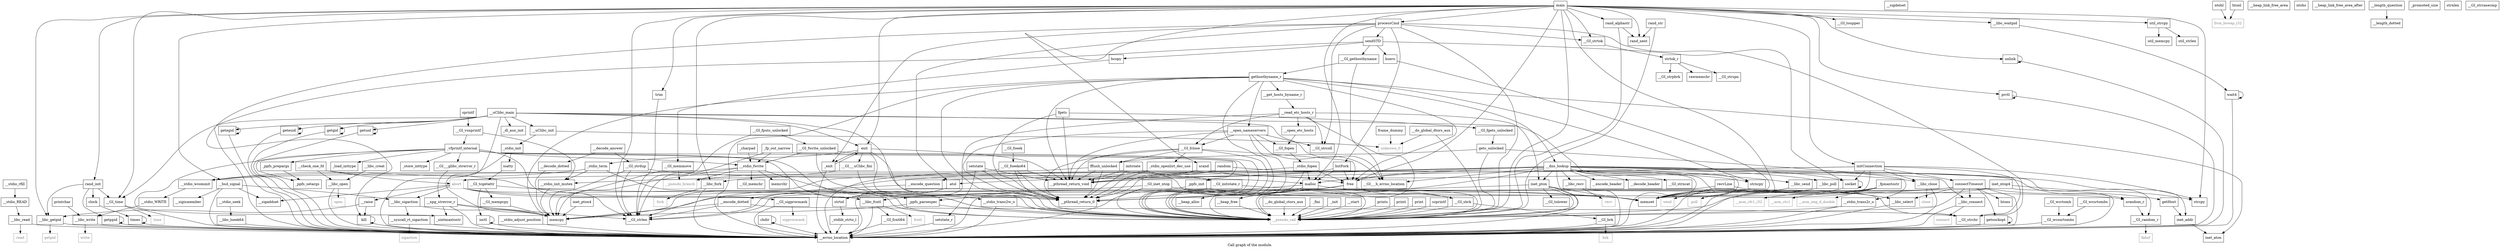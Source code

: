 digraph "Call graph of the module." {
  label="Call graph of the module.";
  node [shape=record];

  Node___libc_getpid [label="{__libc_getpid}"];
  Node_exit [label="{exit}"];
  Node___heap_free [label="{__heap_free}"];
  Node_htons [label="{htons}"];
  Node_random [label="{random}"];
  Node___GI_strcoll [label="{__GI_strcoll}"];
  Node_socket [label="{socket}"];
  Node_strcpy [label="{strcpy}"];
  Node_inet_addr [label="{inet_addr}"];
  Node___bsd_signal [label="{__bsd_signal}"];
  Node___GI___uClibc_fini [label="{__GI___uClibc_fini}"];
  Node___pthread_return_0 [label="{__pthread_return_0}"];
  Node_setstate [label="{setstate}"];
  Node___GI_gethostbyname [label="{__GI_gethostbyname}"];
  Node___GI_strlen [label="{__GI_strlen}"];
  Node__stdlib_strto_l [label="{_stdlib_strto_l}"];
  Node_bcopy [label="{bcopy}"];
  Node___sigismember [label="{__sigismember}"];
  Node_getppid [label="{getppid}"];
  Node_kill [label="{kill}"];
  Node_atol [label="{atol}"];
  Node_prctl [label="{prctl}"];
  Node___sigaddset [label="{__sigaddset}"];
  Node_bzero [label="{bzero}"];
  Node___sigdelset [label="{__sigdelset}"];
  Node_initstate [label="{initstate}"];
  Node_gethostbyname_r [label="{gethostbyname_r}"];
  Node_srand [label="{srand}"];
  Node___GI_strtok [label="{__GI_strtok}"];
  Node_malloc [label="{malloc}"];
  Node_free [label="{free}"];
  Node___libc_select [label="{__libc_select}"];
  Node___GI_time [label="{__GI_time}"];
  Node_unlink [label="{unlink}"];
  Node_setstate_r [label="{setstate_r}"];
  Node___libc_connect [label="{__libc_connect}"];
  Node___GI_random_r [label="{__GI_random_r}"];
  Node_getsockopt [label="{getsockopt}"];
  Node___pthread_return_void [label="{__pthread_return_void}"];
  Node___check_one_fd [label="{__check_one_fd}"];
  Node___libc_waitpid [label="{__libc_waitpid}"];
  Node___heap_alloc [label="{__heap_alloc}"];
  Node_ntohl [label="{ntohl}"];
  Node_srandom_r [label="{srandom_r}"];
  Node___libc_recv [label="{__libc_recv}"];
  Node___GI_initstate_r [label="{__GI_initstate_r}"];
  Node___heap_link_free_area [label="{__heap_link_free_area}"];
  Node_ntohs [label="{ntohs}"];
  Node___libc_write [label="{__libc_write}"];
  Node___GI_toupper [label="{__GI_toupper}"];
  Node___errno_location [label="{__errno_location}"];
  Node___heap_link_free_area_after [label="{__heap_link_free_area_after}"];
  Node_clock [label="{clock}"];
  Node_htonl [label="{htonl}"];
  Node_memset [label="{memset}"];
  Node___libc_send [label="{__libc_send}"];
  Node_strtol [label="{strtol}"];
  Node___GI_strchr [label="{__GI_strchr}"];
  Node_inet_pton4 [label="{inet_pton4}"];
  Node_inet_pton [label="{inet_pton}"];
  Node_inet_ntop4 [label="{inet_ntop4}"];
  Node___GI_inet_ntop [label="{__GI_inet_ntop}"];
  Node___encode_header [label="{__encode_header}"];
  Node___decode_header [label="{__decode_header}"];
  Node___encode_question [label="{__encode_question}"];
  Node___length_question [label="{__length_question}"];
  Node___decode_answer [label="{__decode_answer}"];
  Node___open_etc_hosts [label="{__open_etc_hosts}"];
  Node___read_etc_hosts_r [label="{__read_etc_hosts_r}"];
  Node___raise [label="{__raise}"];
  Node_ioctl [label="{ioctl}"];
  Node___GI_tolower [label="{__GI_tolower}"];
  Node_sprintf [label="{sprintf}"];
  Node___GI_vsnprintf [label="{__GI_vsnprintf}"];
  Node___stdio_WRITE [label="{__stdio_WRITE}"];
  Node__charpad [label="{_charpad}"];
  Node__fp_out_narrow [label="{_fp_out_narrow}"];
  Node__vfprintf_internal [label="{_vfprintf_internal}"];
  Node__ppfs_init [label="{_ppfs_init}"];
  Node__ppfs_prepargs [label="{_ppfs_prepargs}"];
  Node__ppfs_setargs [label="{_ppfs_setargs}"];
  Node__promoted_size [label="{_promoted_size}"];
  Node__ppfs_parsespec [label="{_ppfs_parsespec}"];
  Node_getc_unlocked [label="{getc_unlocked}"];
  Node___GI_fputs_unlocked [label="{__GI_fputs_unlocked}"];
  Node___GI_fwrite_unlocked [label="{__GI_fwrite_unlocked}"];
  Node___GI_mempcpy [label="{__GI_mempcpy}"];
  Node_strnlen [label="{strnlen}"];
  Node___GI___glibc_strerror_r [label="{__GI___glibc_strerror_r}"];
  Node___xpg_strerror_r [label="{__xpg_strerror_r}"];
  Node___GI_strcasecmp [label="{__GI_strcasecmp}"];
  Node___encode_dotted [label="{__encode_dotted}"];
  Node___decode_dotted [label="{__decode_dotted}"];
  Node___length_dotted [label="{__length_dotted}"];
  Node___GI_wcrtomb [label="{__GI_wcrtomb}"];
  Node___GI_wcsrtombs [label="{__GI_wcsrtombs}"];
  Node___GI_wcsnrtombs [label="{__GI_wcsnrtombs}"];
  Node___stdio_READ [label="{__stdio_READ}"];
  Node___stdio_fwrite [label="{__stdio_fwrite}"];
  Node___stdio_rfill [label="{__stdio_rfill}"];
  Node___stdio_trans2r_o [label="{__stdio_trans2r_o}"];
  Node___stdio_trans2w_o [label="{__stdio_trans2w_o}"];
  Node__load_inttype [label="{_load_inttype}"];
  Node__store_inttype [label="{_store_inttype}"];
  Node___uClibc_init [label="{__uClibc_init}"];
  Node___uClibc_main [label="{__uClibc_main}"];
  Node___libc_sigaction [label="{__libc_sigaction}"];
  Node___syscall_rt_sigaction [label="{__syscall_rt_sigaction}"];
  Node_getegid [label="{getegid}"];
  Node_geteuid [label="{geteuid}"];
  Node_getgid [label="{getgid}"];
  Node_getuid [label="{getuid}"];
  Node___libc_open [label="{__libc_open}"];
  Node___libc_creat [label="{__libc_creat}"];
  Node___GI_sbrk [label="{__GI_sbrk}"];
  Node_times [label="{times}"];
  Node_wait4 [label="{wait4}"];
  Node___GI___h_errno_location [label="{__GI___h_errno_location}"];
  Node_memcpy [label="{memcpy}"];
  Node___GI_memmove [label="{__GI_memmove}"];
  Node_strncpy [label="{strncpy}"];
  Node_strtok_r [label="{strtok_r}"];
  Node___GI_strpbrk [label="{__GI_strpbrk}"];
  Node_inet_aton [label="{inet_aton}"];
  Node___dns_lookup [label="{__dns_lookup}"];
  Node___open_nameservers [label="{__open_nameservers}"];
  Node___get_hosts_byname_r [label="{__get_hosts_byname_r}"];
  Node_abort [label="{abort}"];
  Node__dl_aux_init [label="{_dl_aux_init}"];
  Node___GI_brk [label="{__GI_brk}"];
  Node___libc_poll [label="{__libc_poll}"];
  Node___GI_sigprocmask [label="{__GI_sigprocmask}"];
  Node___GI_fclose [label="{__GI_fclose}"];
  Node___GI_fopen [label="{__GI_fopen}"];
  Node__stdio_fopen [label="{_stdio_fopen}"];
  Node__stdio_init [label="{_stdio_init}"];
  Node___stdio_init_mutex [label="{__stdio_init_mutex}"];
  Node__stdio_term [label="{_stdio_term}"];
  Node___stdio_wcommit [label="{__stdio_wcommit}"];
  Node_fgets [label="{fgets}"];
  Node__stdio_openlist_dec_use [label="{_stdio_openlist_dec_use}"];
  Node_fflush_unlocked [label="{fflush_unlocked}"];
  Node_rawmemchr [label="{rawmemchr}"];
  Node___GI_strncat [label="{__GI_strncat}"];
  Node___GI_strspn [label="{__GI_strspn}"];
  Node___GI_strdup [label="{__GI_strdup}"];
  Node_isatty [label="{isatty}"];
  Node___GI_tcgetattr [label="{__GI_tcgetattr}"];
  Node__uintmaxtostr [label="{_uintmaxtostr}"];
  Node__fpmaxtostr [label="{_fpmaxtostr}"];
  Node___GI_memchr [label="{__GI_memchr}"];
  Node_memrchr [label="{memrchr}"];
  Node___libc_read [label="{__libc_read}"];
  Node___GI_fseek [label="{__GI_fseek}"];
  Node___GI_fseeko64 [label="{__GI_fseeko64}"];
  Node___stdio_adjust_position [label="{__stdio_adjust_position}"];
  Node___stdio_seek [label="{__stdio_seek}"];
  Node___libc_lseek64 [label="{__libc_lseek64}"];
  Node___do_global_ctors_aux [label="{__do_global_ctors_aux}"];
  Node__fini [label="{_fini}"];
  Node___asm_neg_d_double [color="gray50", fontcolor="gray50", label="{__asm_neg_d_double}"];
  Node___asm_cfc1_i32 [color="gray50", fontcolor="gray50", label="{__asm_cfc1_i32}"];
  Node___asm_ctc1 [color="gray50", fontcolor="gray50", label="{__asm_ctc1}"];
  Node_unknown_0 [color="gray50", fontcolor="gray50", label="{unknown_0}"];
  Node_fcntl [color="gray50", fontcolor="gray50", label="{fcntl}"];
  Node_close [color="gray50", fontcolor="gray50", label="{close}"];
  Node_fork [color="gray50", fontcolor="gray50", label="{fork}"];
  Node_getpid [color="gray50", fontcolor="gray50", label="{getpid}"];
  Node_time [color="gray50", fontcolor="gray50", label="{time}"];
  Node_write [color="gray50", fontcolor="gray50", label="{write}"];
  Node_connect [color="gray50", fontcolor="gray50", label="{connect}"];
  Node_recv [color="gray50", fontcolor="gray50", label="{recv}"];
  Node_send [color="gray50", fontcolor="gray50", label="{send}"];
  Node_sigaction [color="gray50", fontcolor="gray50", label="{sigaction}"];
  Node_open [color="gray50", fontcolor="gray50", label="{open}"];
  Node_brk [color="gray50", fontcolor="gray50", label="{brk}"];
  Node_poll [color="gray50", fontcolor="gray50", label="{poll}"];
  Node_sigprocmask [color="gray50", fontcolor="gray50", label="{sigprocmask}"];
  Node_read [color="gray50", fontcolor="gray50", label="{read}"];
  Node_llvm_bswap_i32 [color="gray50", fontcolor="gray50", label="{llvm_bswap_i32}"];
  Node_abort [color="gray50", fontcolor="gray50", label="{abort}"];
  Node_fabsf [color="gray50", fontcolor="gray50", label="{fabsf}"];
  Node___GI_fgets_unlocked [label="{__GI_fgets_unlocked}"];
  Node___pseudo_call [color="gray50", fontcolor="gray50", label="{__pseudo_call}"];
  Node___pseudo_branch [color="gray50", fontcolor="gray50", label="{__pseudo_branch}"];
  Node__init [label="{_init}"];
  Node___do_global_dtors_aux [label="{__do_global_dtors_aux}"];
  Node_frame_dummy [label="{frame_dummy}"];
  Node___start [label="{__start}"];
  Node_rand_init [label="{rand_init}"];
  Node_rand_next [label="{rand_next}"];
  Node_rand_str [label="{rand_str}"];
  Node_rand_alphastr [label="{rand_alphastr}"];
  Node_util_strlen [label="{util_strlen}"];
  Node_util_memcpy [label="{util_memcpy}"];
  Node_util_strcpy [label="{util_strcpy}"];
  Node_printchar [label="{printchar}"];
  Node_prints [label="{prints}"];
  Node_printi [label="{printi}"];
  Node_print [label="{print}"];
  Node_szprintf [label="{szprintf}"];
  Node_trim [label="{trim}"];
  Node_getHost [label="{getHost}"];
  Node_recvLine [label="{recvLine}"];
  Node_connectTimeout [label="{connectTimeout}"];
  Node_listFork [label="{listFork}"];
  Node_sendSTD [label="{sendSTD}"];
  Node_processCmd [label="{processCmd}"];
  Node_initConnection [label="{initConnection}"];
  Node_main [label="{main}"];
  Node___libc_fcntl [label="{__libc_fcntl}"];
  Node___GI_fcntl64 [label="{__GI_fcntl64}"];
  Node__exit [label="{_exit}"];
  Node_chdir [label="{chdir}"];
  Node___libc_close [label="{__libc_close}"];
  Node___libc_fork [label="{__libc_fork}"];
  Node___libc_getpid -> Node___errno_location;
  Node___libc_getpid -> Node_getpid;
  Node_exit -> Node___GI___uClibc_fini;
  Node_exit -> Node___pthread_return_0;
  Node_exit -> Node___pthread_return_void;
  Node_exit -> Node__stdio_term;
  Node_exit -> Node___pseudo_call;
  Node_exit -> Node__exit;
  Node___heap_free -> Node___pseudo_call;
  Node_random -> Node___pthread_return_0;
  Node_random -> Node___GI_random_r;
  Node_random -> Node___pthread_return_void;
  Node_socket -> Node_socket;
  Node_socket -> Node___errno_location;
  Node_inet_addr -> Node_inet_aton;
  Node___bsd_signal -> Node___sigismember;
  Node___bsd_signal -> Node___sigaddset;
  Node___bsd_signal -> Node___errno_location;
  Node___bsd_signal -> Node___libc_sigaction;
  Node___GI___uClibc_fini -> Node___pseudo_call;
  Node___GI___uClibc_fini -> Node___pseudo_branch;
  Node_setstate -> Node___pthread_return_0;
  Node_setstate -> Node_setstate_r;
  Node_setstate -> Node___pthread_return_void;
  Node___GI_gethostbyname -> Node_gethostbyname_r;
  Node___GI_gethostbyname -> Node___GI___h_errno_location;
  Node__stdlib_strto_l -> Node___errno_location;
  Node_bcopy -> Node___GI_memmove;
  Node_getppid -> Node_getppid;
  Node_getppid -> Node___errno_location;
  Node_kill -> Node_kill;
  Node_kill -> Node___errno_location;
  Node_atol -> Node_strtol;
  Node_prctl -> Node_prctl;
  Node_prctl -> Node___errno_location;
  Node_bzero -> Node_memset;
  Node_initstate -> Node___pthread_return_0;
  Node_initstate -> Node___pthread_return_void;
  Node_initstate -> Node___GI_initstate_r;
  Node_gethostbyname_r -> Node___pthread_return_0;
  Node_gethostbyname_r -> Node_free;
  Node_gethostbyname_r -> Node___pthread_return_void;
  Node_gethostbyname_r -> Node___errno_location;
  Node_gethostbyname_r -> Node_memcpy;
  Node_gethostbyname_r -> Node_strncpy;
  Node_gethostbyname_r -> Node_inet_aton;
  Node_gethostbyname_r -> Node___dns_lookup;
  Node_gethostbyname_r -> Node___open_nameservers;
  Node_gethostbyname_r -> Node___get_hosts_byname_r;
  Node_gethostbyname_r -> Node___pseudo_call;
  Node_srand -> Node___pthread_return_0;
  Node_srand -> Node___pthread_return_void;
  Node_srand -> Node_srandom_r;
  Node___GI_strtok -> Node_strtok_r;
  Node_malloc -> Node___heap_free;
  Node_malloc -> Node___pthread_return_0;
  Node_malloc -> Node___heap_alloc;
  Node_malloc -> Node___GI_sbrk;
  Node_malloc -> Node___pseudo_call;
  Node_free -> Node___heap_free;
  Node_free -> Node___pthread_return_0;
  Node_free -> Node___GI_sbrk;
  Node_free -> Node___pseudo_call;
  Node___libc_select -> Node___errno_location;
  Node___GI_time -> Node___errno_location;
  Node___GI_time -> Node_time;
  Node_unlink -> Node_unlink;
  Node_unlink -> Node___errno_location;
  Node_setstate_r -> Node___errno_location;
  Node___libc_connect -> Node___errno_location;
  Node___libc_connect -> Node_connect;
  Node___GI_random_r -> Node_fabsf;
  Node_getsockopt -> Node_getsockopt;
  Node_getsockopt -> Node___errno_location;
  Node___check_one_fd -> Node___libc_open;
  Node___check_one_fd -> Node_abort;
  Node___check_one_fd -> Node___libc_fcntl;
  Node___libc_waitpid -> Node_wait4;
  Node_ntohl -> Node_llvm_bswap_i32;
  Node_srandom_r -> Node___GI_random_r;
  Node___libc_recv -> Node___errno_location;
  Node___libc_recv -> Node_recv;
  Node___GI_initstate_r -> Node_srandom_r;
  Node___GI_initstate_r -> Node___errno_location;
  Node___libc_write -> Node___errno_location;
  Node___libc_write -> Node_write;
  Node_clock -> Node_times;
  Node_htonl -> Node_llvm_bswap_i32;
  Node___libc_send -> Node___errno_location;
  Node___libc_send -> Node_send;
  Node_strtol -> Node__stdlib_strto_l;
  Node_inet_pton4 -> Node_memcpy;
  Node_inet_pton -> Node___errno_location;
  Node_inet_pton -> Node_memset;
  Node_inet_pton -> Node___GI_strchr;
  Node_inet_pton -> Node___GI_tolower;
  Node_inet_pton -> Node_memcpy;
  Node_inet_pton -> Node___pseudo_call;
  Node_inet_ntop4 -> Node_strcpy;
  Node_inet_ntop4 -> Node___GI_strlen;
  Node_inet_ntop4 -> Node___errno_location;
  Node_inet_ntop4 -> Node_memset;
  Node___GI_inet_ntop -> Node___GI_strlen;
  Node___GI_inet_ntop -> Node___errno_location;
  Node___GI_inet_ntop -> Node_memset;
  Node___GI_inet_ntop -> Node___pseudo_call;
  Node___encode_question -> Node___encode_dotted;
  Node___length_question -> Node___length_dotted;
  Node___decode_answer -> Node___decode_dotted;
  Node___decode_answer -> Node___GI_strdup;
  Node___open_etc_hosts -> Node___GI_fopen;
  Node___read_etc_hosts_r -> Node___GI_strcoll;
  Node___read_etc_hosts_r -> Node___errno_location;
  Node___read_etc_hosts_r -> Node_inet_pton;
  Node___read_etc_hosts_r -> Node___open_etc_hosts;
  Node___read_etc_hosts_r -> Node___GI_fclose;
  Node___read_etc_hosts_r -> Node___pseudo_call;
  Node___raise -> Node___libc_getpid;
  Node___raise -> Node_kill;
  Node_ioctl -> Node___errno_location;
  Node_ioctl -> Node_ioctl;
  Node_sprintf -> Node___GI_vsnprintf;
  Node___GI_vsnprintf -> Node__vfprintf_internal;
  Node___GI_vsnprintf -> Node___stdio_init_mutex;
  Node___stdio_WRITE -> Node___libc_write;
  Node__charpad -> Node___stdio_fwrite;
  Node__fp_out_narrow -> Node___GI_strlen;
  Node__fp_out_narrow -> Node___stdio_fwrite;
  Node__fp_out_narrow -> Node___pseudo_call;
  Node__vfprintf_internal -> Node___GI_strlen;
  Node__vfprintf_internal -> Node__ppfs_init;
  Node__vfprintf_internal -> Node__ppfs_prepargs;
  Node__vfprintf_internal -> Node__ppfs_setargs;
  Node__vfprintf_internal -> Node__ppfs_parsespec;
  Node__vfprintf_internal -> Node___GI___glibc_strerror_r;
  Node__vfprintf_internal -> Node___stdio_fwrite;
  Node__vfprintf_internal -> Node__load_inttype;
  Node__vfprintf_internal -> Node__store_inttype;
  Node__vfprintf_internal -> Node__uintmaxtostr;
  Node__vfprintf_internal -> Node___pseudo_call;
  Node__ppfs_init -> Node_memset;
  Node__ppfs_init -> Node__ppfs_parsespec;
  Node__ppfs_prepargs -> Node__ppfs_setargs;
  Node__ppfs_parsespec -> Node_memcpy;
  Node__ppfs_parsespec -> Node___pseudo_call;
  Node_getc_unlocked -> Node___stdio_trans2r_o;
  Node_getc_unlocked -> Node_fflush_unlocked;
  Node_getc_unlocked -> Node___pseudo_call;
  Node___GI_fputs_unlocked -> Node___GI_strlen;
  Node___GI_fputs_unlocked -> Node___GI_fwrite_unlocked;
  Node___GI_fwrite_unlocked -> Node___stdio_fwrite;
  Node___GI_fwrite_unlocked -> Node___stdio_trans2w_o;
  Node___GI_fwrite_unlocked -> Node___pseudo_call;
  Node___GI_mempcpy -> Node_memcpy;
  Node___GI___glibc_strerror_r -> Node___xpg_strerror_r;
  Node___xpg_strerror_r -> Node___GI_strlen;
  Node___xpg_strerror_r -> Node___errno_location;
  Node___xpg_strerror_r -> Node_memcpy;
  Node___xpg_strerror_r -> Node__uintmaxtostr;
  Node___encode_dotted -> Node___GI_strlen;
  Node___encode_dotted -> Node___GI_strchr;
  Node___encode_dotted -> Node_memcpy;
  Node___decode_dotted -> Node_memcpy;
  Node___GI_wcrtomb -> Node___GI_wcsnrtombs;
  Node___GI_wcsrtombs -> Node___GI_wcsnrtombs;
  Node___GI_wcsnrtombs -> Node___errno_location;
  Node___stdio_READ -> Node___libc_read;
  Node___stdio_fwrite -> Node_memcpy;
  Node___stdio_fwrite -> Node___stdio_wcommit;
  Node___stdio_fwrite -> Node___GI_memchr;
  Node___stdio_fwrite -> Node_memrchr;
  Node___stdio_fwrite -> Node___pseudo_call;
  Node___stdio_fwrite -> Node___pseudo_branch;
  Node___stdio_rfill -> Node___stdio_READ;
  Node___stdio_trans2r_o -> Node___errno_location;
  Node___stdio_trans2r_o -> Node___pseudo_call;
  Node___stdio_trans2w_o -> Node___errno_location;
  Node___stdio_trans2w_o -> Node___pseudo_call;
  Node___uClibc_init -> Node__stdio_init;
  Node___uClibc_init -> Node_unknown_0;
  Node___uClibc_main -> Node_exit;
  Node___uClibc_main -> Node___errno_location;
  Node___uClibc_main -> Node_memset;
  Node___uClibc_main -> Node___uClibc_init;
  Node___uClibc_main -> Node_getegid;
  Node___uClibc_main -> Node_geteuid;
  Node___uClibc_main -> Node_getgid;
  Node___uClibc_main -> Node_getuid;
  Node___uClibc_main -> Node___GI___h_errno_location;
  Node___uClibc_main -> Node_memcpy;
  Node___uClibc_main -> Node__dl_aux_init;
  Node___uClibc_main -> Node___pseudo_call;
  Node___libc_sigaction -> Node___syscall_rt_sigaction;
  Node___libc_sigaction -> Node_memcpy;
  Node___syscall_rt_sigaction -> Node___errno_location;
  Node___syscall_rt_sigaction -> Node_sigaction;
  Node_getegid -> Node___errno_location;
  Node_getegid -> Node_getegid;
  Node_geteuid -> Node___errno_location;
  Node_geteuid -> Node_geteuid;
  Node_getgid -> Node___errno_location;
  Node_getgid -> Node_getgid;
  Node_getuid -> Node___errno_location;
  Node_getuid -> Node_getuid;
  Node___libc_open -> Node___errno_location;
  Node___libc_open -> Node_open;
  Node___libc_creat -> Node___libc_open;
  Node___GI_sbrk -> Node___GI_brk;
  Node___GI_sbrk -> Node___pseudo_call;
  Node_times -> Node___errno_location;
  Node_times -> Node_times;
  Node_wait4 -> Node___errno_location;
  Node_wait4 -> Node_wait4;
  Node___GI_memmove -> Node_memcpy;
  Node___GI_memmove -> Node___pseudo_branch;
  Node_strtok_r -> Node___GI_strpbrk;
  Node_strtok_r -> Node_rawmemchr;
  Node_strtok_r -> Node___GI_strspn;
  Node___dns_lookup -> Node_socket;
  Node___dns_lookup -> Node_inet_addr;
  Node___dns_lookup -> Node___pthread_return_0;
  Node___dns_lookup -> Node___GI_strlen;
  Node___dns_lookup -> Node_malloc;
  Node___dns_lookup -> Node_free;
  Node___dns_lookup -> Node___libc_connect;
  Node___dns_lookup -> Node___pthread_return_void;
  Node___dns_lookup -> Node___libc_recv;
  Node___dns_lookup -> Node___errno_location;
  Node___dns_lookup -> Node_memset;
  Node___dns_lookup -> Node___libc_send;
  Node___dns_lookup -> Node_inet_pton;
  Node___dns_lookup -> Node___encode_header;
  Node___dns_lookup -> Node___decode_header;
  Node___dns_lookup -> Node___encode_question;
  Node___dns_lookup -> Node___GI___h_errno_location;
  Node___dns_lookup -> Node_memcpy;
  Node___dns_lookup -> Node_strncpy;
  Node___dns_lookup -> Node___libc_poll;
  Node___dns_lookup -> Node___GI_strncat;
  Node___dns_lookup -> Node___pseudo_call;
  Node___dns_lookup -> Node___libc_close;
  Node___open_nameservers -> Node___GI_strcoll;
  Node___open_nameservers -> Node___pthread_return_0;
  Node___open_nameservers -> Node___pthread_return_void;
  Node___open_nameservers -> Node___GI___h_errno_location;
  Node___open_nameservers -> Node___GI_fclose;
  Node___open_nameservers -> Node___GI_fopen;
  Node___open_nameservers -> Node___pseudo_call;
  Node___get_hosts_byname_r -> Node___read_etc_hosts_r;
  Node_abort -> Node___pthread_return_0;
  Node_abort -> Node___sigaddset;
  Node_abort -> Node___raise;
  Node_abort -> Node___libc_sigaction;
  Node_abort -> Node___GI_sigprocmask;
  Node_abort -> Node___pseudo_call;
  Node___GI_brk -> Node___errno_location;
  Node___GI_brk -> Node_brk;
  Node___libc_poll -> Node___errno_location;
  Node___libc_poll -> Node_poll;
  Node___GI_sigprocmask -> Node___errno_location;
  Node___GI_sigprocmask -> Node_sigprocmask;
  Node___GI_fclose -> Node___pthread_return_0;
  Node___GI_fclose -> Node_free;
  Node___GI_fclose -> Node___pthread_return_void;
  Node___GI_fclose -> Node__stdio_openlist_dec_use;
  Node___GI_fclose -> Node_fflush_unlocked;
  Node___GI_fclose -> Node___pseudo_call;
  Node___GI_fopen -> Node__stdio_fopen;
  Node__stdio_fopen -> Node_malloc;
  Node__stdio_fopen -> Node_free;
  Node__stdio_fopen -> Node___stdio_init_mutex;
  Node__stdio_fopen -> Node___pseudo_call;
  Node__stdio_init -> Node___errno_location;
  Node__stdio_init -> Node_isatty;
  Node___stdio_init_mutex -> Node_memcpy;
  Node__stdio_term -> Node___stdio_init_mutex;
  Node__stdio_term -> Node___stdio_wcommit;
  Node__stdio_term -> Node___pseudo_call;
  Node___stdio_wcommit -> Node___stdio_WRITE;
  Node_fgets -> Node___pthread_return_0;
  Node_fgets -> Node___pthread_return_void;
  Node_fgets -> Node___GI_fgets_unlocked;
  Node__stdio_openlist_dec_use -> Node___pthread_return_0;
  Node__stdio_openlist_dec_use -> Node_free;
  Node__stdio_openlist_dec_use -> Node___pthread_return_void;
  Node_fflush_unlocked -> Node___pthread_return_0;
  Node_fflush_unlocked -> Node___pthread_return_void;
  Node_fflush_unlocked -> Node___stdio_wcommit;
  Node_fflush_unlocked -> Node___pseudo_call;
  Node___GI_strdup -> Node___GI_strlen;
  Node___GI_strdup -> Node_malloc;
  Node___GI_strdup -> Node_memcpy;
  Node_isatty -> Node___GI_tcgetattr;
  Node___GI_tcgetattr -> Node_memset;
  Node___GI_tcgetattr -> Node_ioctl;
  Node___GI_tcgetattr -> Node___GI_mempcpy;
  Node__fpmaxtostr -> Node_memset;
  Node__fpmaxtostr -> Node___asm_neg_d_double;
  Node__fpmaxtostr -> Node___asm_cfc1_i32;
  Node__fpmaxtostr -> Node___asm_ctc1;
  Node__fpmaxtostr -> Node___pseudo_call;
  Node___libc_read -> Node___errno_location;
  Node___libc_read -> Node_read;
  Node___GI_fseek -> Node___GI_fseeko64;
  Node___GI_fseeko64 -> Node___pthread_return_0;
  Node___GI_fseeko64 -> Node___pthread_return_void;
  Node___GI_fseeko64 -> Node___errno_location;
  Node___GI_fseeko64 -> Node___pseudo_call;
  Node___stdio_adjust_position -> Node___errno_location;
  Node___stdio_seek -> Node___libc_lseek64;
  Node___libc_lseek64 -> Node___errno_location;
  Node___do_global_ctors_aux -> Node___pseudo_call;
  Node__fini -> Node___pseudo_call;
  Node___GI_fgets_unlocked -> Node_getc_unlocked;
  Node__init -> Node___pseudo_call;
  Node___do_global_dtors_aux -> Node_unknown_0;
  Node___do_global_dtors_aux -> Node___pseudo_call;
  Node_frame_dummy -> Node_unknown_0;
  Node___start -> Node___pseudo_call;
  Node_rand_init -> Node___libc_getpid;
  Node_rand_init -> Node_getppid;
  Node_rand_init -> Node___GI_time;
  Node_rand_init -> Node_clock;
  Node_rand_str -> Node___pseudo_call;
  Node_rand_str -> Node_rand_next;
  Node_rand_alphastr -> Node___pseudo_call;
  Node_rand_alphastr -> Node_rand_next;
  Node_util_strcpy -> Node_util_strlen;
  Node_util_strcpy -> Node_util_memcpy;
  Node_printchar -> Node___libc_write;
  Node_prints -> Node___pseudo_call;
  Node_printi -> Node___pseudo_call;
  Node_print -> Node___pseudo_call;
  Node_szprintf -> Node___pseudo_call;
  Node_trim -> Node___GI_strlen;
  Node_getHost -> Node_inet_addr;
  Node_recvLine -> Node___libc_select;
  Node_recvLine -> Node_memset;
  Node_recvLine -> Node___pseudo_call;
  Node_connectTimeout -> Node_htons;
  Node_connectTimeout -> Node___libc_select;
  Node_connectTimeout -> Node___libc_connect;
  Node_connectTimeout -> Node_getsockopt;
  Node_connectTimeout -> Node___errno_location;
  Node_connectTimeout -> Node_memset;
  Node_connectTimeout -> Node___pseudo_call;
  Node_connectTimeout -> Node_getHost;
  Node_connectTimeout -> Node___libc_fcntl;
  Node_listFork -> Node_malloc;
  Node_listFork -> Node_free;
  Node_listFork -> Node___libc_fork;
  Node_sendSTD -> Node_socket;
  Node_sendSTD -> Node___GI_gethostbyname;
  Node_sendSTD -> Node_bcopy;
  Node_sendSTD -> Node_bzero;
  Node_sendSTD -> Node___GI_time;
  Node_processCmd -> Node___GI_strcoll;
  Node_processCmd -> Node_kill;
  Node_processCmd -> Node_atol;
  Node_processCmd -> Node___GI_strtok;
  Node_processCmd -> Node___GI_strchr;
  Node_processCmd -> Node___pseudo_call;
  Node_processCmd -> Node_listFork;
  Node_processCmd -> Node_sendSTD;
  Node_processCmd -> Node__exit;
  Node_initConnection -> Node_socket;
  Node_initConnection -> Node_strcpy;
  Node_initConnection -> Node_atol;
  Node_initConnection -> Node_memset;
  Node_initConnection -> Node___GI_strchr;
  Node_initConnection -> Node_abort;
  Node_initConnection -> Node_connectTimeout;
  Node_initConnection -> Node___libc_close;
  Node_main -> Node___libc_getpid;
  Node_main -> Node_exit;
  Node_main -> Node_strcpy;
  Node_main -> Node___bsd_signal;
  Node_main -> Node___GI_strlen;
  Node_main -> Node_prctl;
  Node_main -> Node_srand;
  Node_main -> Node___GI_strtok;
  Node_main -> Node_malloc;
  Node_main -> Node_free;
  Node_main -> Node___GI_time;
  Node_main -> Node_unlink;
  Node_main -> Node___libc_waitpid;
  Node_main -> Node___GI_toupper;
  Node_main -> Node_memset;
  Node_main -> Node___pseudo_call;
  Node_main -> Node_rand_init;
  Node_main -> Node_rand_next;
  Node_main -> Node_rand_alphastr;
  Node_main -> Node_util_strcpy;
  Node_main -> Node_trim;
  Node_main -> Node_processCmd;
  Node_main -> Node_initConnection;
  Node_main -> Node___libc_fork;
  Node___libc_fcntl -> Node___errno_location;
  Node___libc_fcntl -> Node_fcntl;
  Node___libc_fcntl -> Node___GI_fcntl64;
  Node___GI_fcntl64 -> Node___errno_location;
  Node__exit -> Node_exit;
  Node__exit -> Node___errno_location;
  Node_chdir -> Node___errno_location;
  Node_chdir -> Node_chdir;
  Node___libc_close -> Node___errno_location;
  Node___libc_close -> Node_close;
  Node___libc_fork -> Node___errno_location;
  Node___libc_fork -> Node_fork;
}
